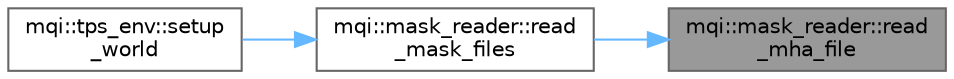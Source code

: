 digraph "mqi::mask_reader::read_mha_file"
{
 // LATEX_PDF_SIZE
  bgcolor="transparent";
  edge [fontname=Helvetica,fontsize=10,labelfontname=Helvetica,labelfontsize=10];
  node [fontname=Helvetica,fontsize=10,shape=box,height=0.2,width=0.4];
  rankdir="RL";
  Node1 [id="Node000001",label="mqi::mask_reader::read\l_mha_file",height=0.2,width=0.4,color="gray40", fillcolor="grey60", style="filled", fontcolor="black",tooltip="Reads a single mask file in the MetaImage (.mha) format."];
  Node1 -> Node2 [id="edge1_Node000001_Node000002",dir="back",color="steelblue1",style="solid",tooltip=" "];
  Node2 [id="Node000002",label="mqi::mask_reader::read\l_mask_files",height=0.2,width=0.4,color="grey40", fillcolor="white", style="filled",URL="$classmqi_1_1mask__reader.html#abdfe7df76b188952593162e1caea9933",tooltip="Reads and combines multiple mask files into a single mask."];
  Node2 -> Node3 [id="edge2_Node000002_Node000003",dir="back",color="steelblue1",style="solid",tooltip=" "];
  Node3 [id="Node000003",label="mqi::tps_env::setup\l_world",height=0.2,width=0.4,color="grey40", fillcolor="white", style="filled",URL="$classmqi_1_1tps__env.html#ad69ee252b1752210a67af91b124c0020",tooltip="Sets up the world geometry, including the patient geometry from CT data and beamline components."];
}
